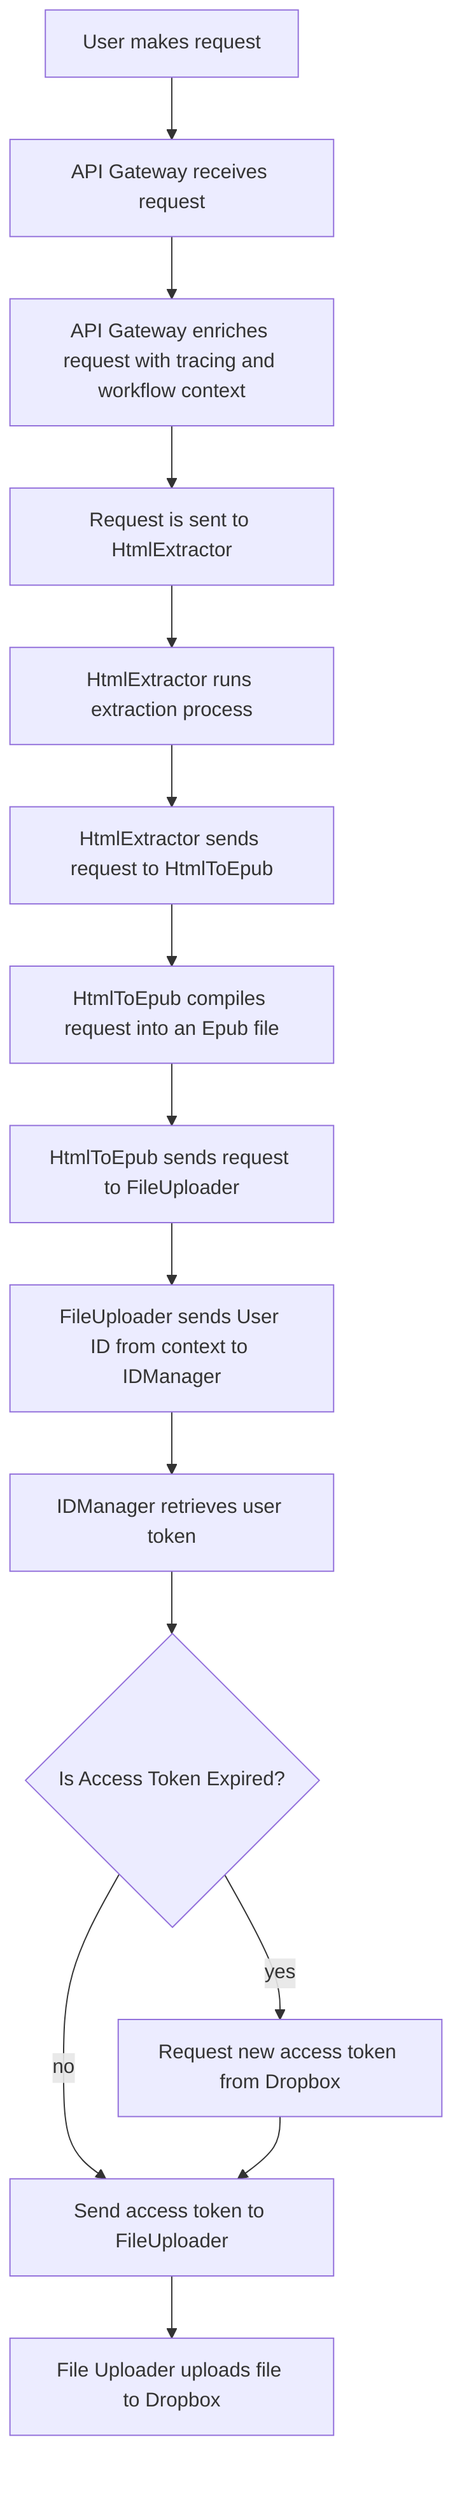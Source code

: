 flowchart TD
   A[User makes request] --> B[API Gateway receives request]
   B --> C[API Gateway enriches request with tracing and workflow context]
   C --> D[Request is sent to HtmlExtractor]
   D --> E[HtmlExtractor runs extraction process]
   E --> F[HtmlExtractor sends request to HtmlToEpub]
   F --> G[HtmlToEpub compiles request into an Epub file]
   G --> H[HtmlToEpub sends request to FileUploader]
   H --> I[FileUploader sends User ID from context to IDManager]
   I --> J[IDManager retrieves user token]
   J --> K{Is Access Token Expired?}
   K --> |yes| L[Request new access token from Dropbox]
   K --> |no| M[Send access token to FileUploader]
   L --> M
   M --> N[File Uploader uploads file to Dropbox]
